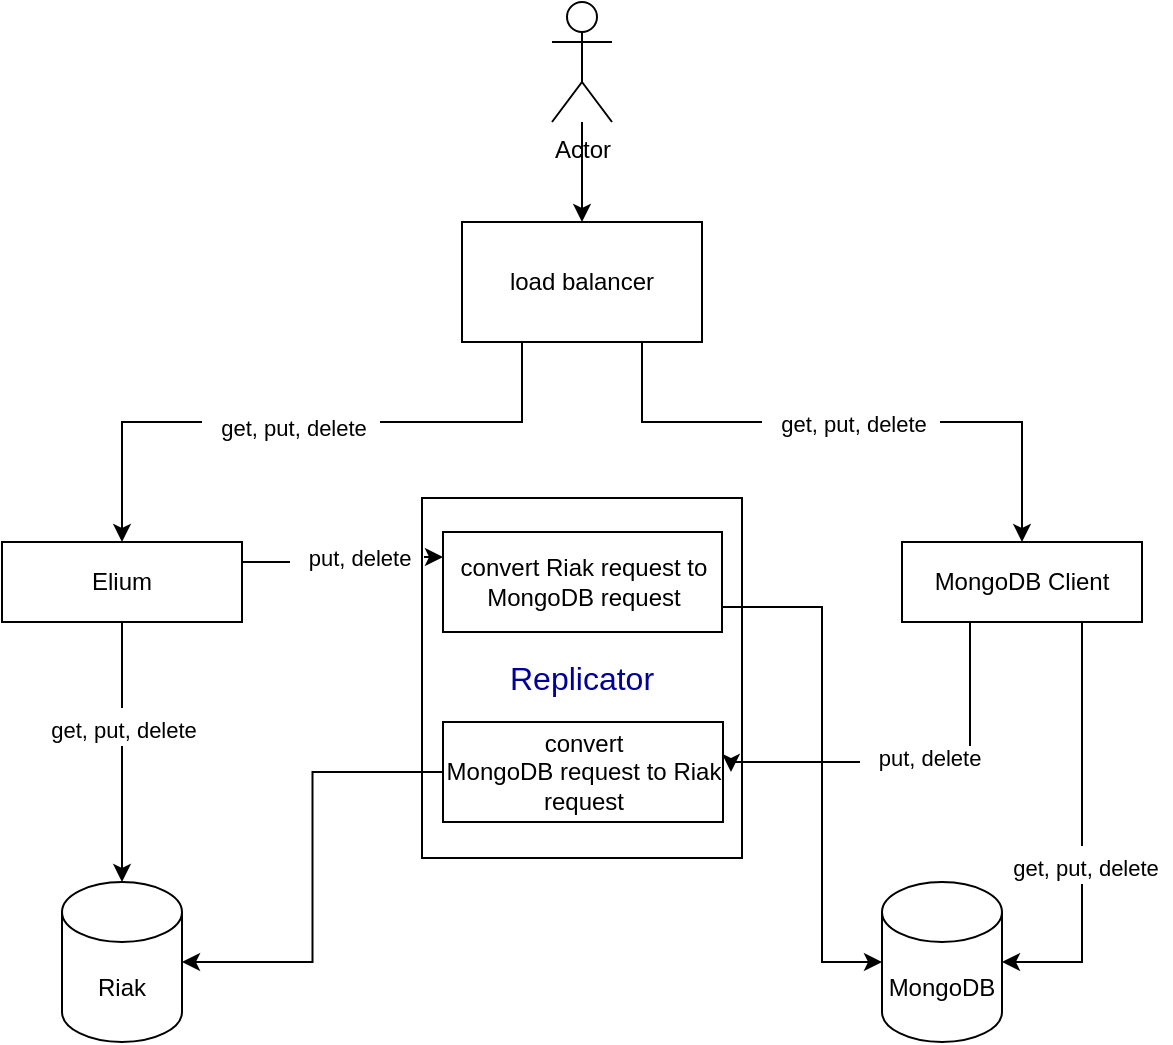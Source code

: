 <mxfile version="20.0.4" type="github"><diagram id="xWaPZR9uG1F15G3XlAdR" name="Page-1"><mxGraphModel dx="1188" dy="643" grid="1" gridSize="10" guides="1" tooltips="1" connect="1" arrows="1" fold="1" page="1" pageScale="1" pageWidth="827" pageHeight="1169" math="0" shadow="0"><root><mxCell id="0"/><mxCell id="1" parent="0"/><mxCell id="yzNeznu36c0O-2hiAVyu-9" style="edgeStyle=orthogonalEdgeStyle;rounded=0;orthogonalLoop=1;jettySize=auto;html=1;exitX=0.75;exitY=1;exitDx=0;exitDy=0;entryX=0.5;entryY=0;entryDx=0;entryDy=0;" parent="1" source="yzNeznu36c0O-2hiAVyu-1" target="yzNeznu36c0O-2hiAVyu-3" edge="1"><mxGeometry relative="1" as="geometry"><Array as="points"><mxPoint x="420" y="250"/><mxPoint x="610" y="250"/></Array></mxGeometry></mxCell><mxCell id="yzNeznu36c0O-2hiAVyu-19" value="&amp;nbsp; &amp;nbsp;get, put, delete&amp;nbsp;&amp;nbsp;" style="edgeLabel;html=1;align=center;verticalAlign=middle;resizable=0;points=[];" parent="yzNeznu36c0O-2hiAVyu-9" vertex="1" connectable="0"><mxGeometry x="-0.007" y="-1" relative="1" as="geometry"><mxPoint as="offset"/></mxGeometry></mxCell><mxCell id="yzNeznu36c0O-2hiAVyu-33" style="edgeStyle=orthogonalEdgeStyle;rounded=0;orthogonalLoop=1;jettySize=auto;html=1;exitX=0.25;exitY=1;exitDx=0;exitDy=0;entryX=0.5;entryY=0;entryDx=0;entryDy=0;fontSize=16;fontColor=#000099;" parent="1" source="yzNeznu36c0O-2hiAVyu-1" target="yzNeznu36c0O-2hiAVyu-2" edge="1"><mxGeometry relative="1" as="geometry"><Array as="points"><mxPoint x="360" y="250"/><mxPoint x="160" y="250"/></Array></mxGeometry></mxCell><mxCell id="yzNeznu36c0O-2hiAVyu-34" value="&lt;span style=&quot;color: rgb(0, 0, 0); font-size: 11px;&quot;&gt;&amp;nbsp; &amp;nbsp;get, put, delete&amp;nbsp;&amp;nbsp;&lt;/span&gt;" style="edgeLabel;html=1;align=center;verticalAlign=middle;resizable=0;points=[];fontSize=16;fontColor=#000099;" parent="yzNeznu36c0O-2hiAVyu-33" vertex="1" connectable="0"><mxGeometry x="0.04" y="1" relative="1" as="geometry"><mxPoint as="offset"/></mxGeometry></mxCell><mxCell id="yzNeznu36c0O-2hiAVyu-1" value="load balancer" style="rounded=0;whiteSpace=wrap;html=1;" parent="1" vertex="1"><mxGeometry x="330" y="150" width="120" height="60" as="geometry"/></mxCell><mxCell id="yzNeznu36c0O-2hiAVyu-10" style="edgeStyle=orthogonalEdgeStyle;rounded=0;orthogonalLoop=1;jettySize=auto;html=1;exitX=0.5;exitY=1;exitDx=0;exitDy=0;entryX=0.5;entryY=0;entryDx=0;entryDy=0;entryPerimeter=0;" parent="1" source="yzNeznu36c0O-2hiAVyu-2" target="yzNeznu36c0O-2hiAVyu-4" edge="1"><mxGeometry relative="1" as="geometry"/></mxCell><mxCell id="yzNeznu36c0O-2hiAVyu-35" value="&lt;span style=&quot;color: rgb(0, 0, 0); font-size: 11px;&quot;&gt;&amp;nbsp; &amp;nbsp;get, put, delete&amp;nbsp;&amp;nbsp;&lt;/span&gt;" style="edgeLabel;html=1;align=center;verticalAlign=middle;resizable=0;points=[];fontSize=16;fontColor=#000099;" parent="yzNeznu36c0O-2hiAVyu-10" vertex="1" connectable="0"><mxGeometry x="-0.2" y="-1" relative="1" as="geometry"><mxPoint as="offset"/></mxGeometry></mxCell><mxCell id="yzNeznu36c0O-2hiAVyu-12" style="edgeStyle=orthogonalEdgeStyle;rounded=0;orthogonalLoop=1;jettySize=auto;html=1;exitX=1;exitY=0.25;exitDx=0;exitDy=0;entryX=0;entryY=0.25;entryDx=0;entryDy=0;" parent="1" source="yzNeznu36c0O-2hiAVyu-2" target="yzNeznu36c0O-2hiAVyu-6" edge="1"><mxGeometry relative="1" as="geometry"/></mxCell><mxCell id="yzNeznu36c0O-2hiAVyu-20" value="&amp;nbsp; &amp;nbsp;put, delete&amp;nbsp;&amp;nbsp;" style="edgeLabel;html=1;align=center;verticalAlign=middle;resizable=0;points=[];" parent="yzNeznu36c0O-2hiAVyu-12" vertex="1" connectable="0"><mxGeometry x="0.159" relative="1" as="geometry"><mxPoint as="offset"/></mxGeometry></mxCell><mxCell id="yzNeznu36c0O-2hiAVyu-2" value="Elium" style="rounded=0;whiteSpace=wrap;html=1;" parent="1" vertex="1"><mxGeometry x="100" y="310" width="120" height="40" as="geometry"/></mxCell><mxCell id="yzNeznu36c0O-2hiAVyu-28" style="edgeStyle=orthogonalEdgeStyle;rounded=0;orthogonalLoop=1;jettySize=auto;html=1;exitX=0.25;exitY=1;exitDx=0;exitDy=0;entryX=1;entryY=0.5;entryDx=0;entryDy=0;" parent="1" edge="1"><mxGeometry relative="1" as="geometry"><mxPoint x="584" y="350" as="sourcePoint"/><mxPoint x="464.5" y="425" as="targetPoint"/><Array as="points"><mxPoint x="584" y="420"/><mxPoint x="465" y="420"/></Array></mxGeometry></mxCell><mxCell id="yzNeznu36c0O-2hiAVyu-29" value="&amp;nbsp; &amp;nbsp;put, delete&amp;nbsp;&amp;nbsp;" style="edgeLabel;html=1;align=center;verticalAlign=middle;resizable=0;points=[];" parent="yzNeznu36c0O-2hiAVyu-28" vertex="1" connectable="0"><mxGeometry x="-0.052" y="-2" relative="1" as="geometry"><mxPoint as="offset"/></mxGeometry></mxCell><mxCell id="yzNeznu36c0O-2hiAVyu-38" style="edgeStyle=orthogonalEdgeStyle;rounded=0;orthogonalLoop=1;jettySize=auto;html=1;exitX=0.75;exitY=1;exitDx=0;exitDy=0;entryX=1;entryY=0.5;entryDx=0;entryDy=0;entryPerimeter=0;fontSize=16;fontColor=#000099;" parent="1" source="yzNeznu36c0O-2hiAVyu-3" target="yzNeznu36c0O-2hiAVyu-5" edge="1"><mxGeometry relative="1" as="geometry"/></mxCell><mxCell id="yzNeznu36c0O-2hiAVyu-39" value="&lt;span style=&quot;color: rgb(0, 0, 0); font-size: 11px;&quot;&gt;&amp;nbsp; &amp;nbsp;get, put, delete&amp;nbsp;&amp;nbsp;&lt;/span&gt;" style="edgeLabel;html=1;align=center;verticalAlign=middle;resizable=0;points=[];fontSize=16;fontColor=#000099;" parent="yzNeznu36c0O-2hiAVyu-38" vertex="1" connectable="0"><mxGeometry x="0.152" relative="1" as="geometry"><mxPoint as="offset"/></mxGeometry></mxCell><mxCell id="yzNeznu36c0O-2hiAVyu-3" value="MongoDB Client" style="rounded=0;whiteSpace=wrap;html=1;" parent="1" vertex="1"><mxGeometry x="550" y="310" width="120" height="40" as="geometry"/></mxCell><mxCell id="yzNeznu36c0O-2hiAVyu-4" value="Riak" style="shape=cylinder3;whiteSpace=wrap;html=1;boundedLbl=1;backgroundOutline=1;size=15;" parent="1" vertex="1"><mxGeometry x="130" y="480" width="60" height="80" as="geometry"/></mxCell><mxCell id="yzNeznu36c0O-2hiAVyu-5" value="MongoDB" style="shape=cylinder3;whiteSpace=wrap;html=1;boundedLbl=1;backgroundOutline=1;size=15;" parent="1" vertex="1"><mxGeometry x="540" y="480" width="60" height="80" as="geometry"/></mxCell><mxCell id="yzNeznu36c0O-2hiAVyu-27" style="edgeStyle=orthogonalEdgeStyle;rounded=0;orthogonalLoop=1;jettySize=auto;html=1;exitX=1;exitY=0.75;exitDx=0;exitDy=0;entryX=0;entryY=0.5;entryDx=0;entryDy=0;entryPerimeter=0;" parent="1" source="yzNeznu36c0O-2hiAVyu-6" target="yzNeznu36c0O-2hiAVyu-5" edge="1"><mxGeometry relative="1" as="geometry"><Array as="points"><mxPoint x="510" y="343"/><mxPoint x="510" y="520"/></Array></mxGeometry></mxCell><mxCell id="yzNeznu36c0O-2hiAVyu-6" value="convert Riak request to MongoDB request" style="rounded=0;whiteSpace=wrap;html=1;" parent="1" vertex="1"><mxGeometry x="320.5" y="305" width="139.5" height="50" as="geometry"/></mxCell><mxCell id="yzNeznu36c0O-2hiAVyu-17" value="" style="edgeStyle=orthogonalEdgeStyle;rounded=0;orthogonalLoop=1;jettySize=auto;html=1;" parent="1" source="yzNeznu36c0O-2hiAVyu-16" target="yzNeznu36c0O-2hiAVyu-1" edge="1"><mxGeometry relative="1" as="geometry"/></mxCell><mxCell id="yzNeznu36c0O-2hiAVyu-16" value="Actor" style="shape=umlActor;verticalLabelPosition=bottom;verticalAlign=top;html=1;outlineConnect=0;" parent="1" vertex="1"><mxGeometry x="375" y="40" width="30" height="60" as="geometry"/></mxCell><mxCell id="yzNeznu36c0O-2hiAVyu-26" style="edgeStyle=orthogonalEdgeStyle;rounded=0;orthogonalLoop=1;jettySize=auto;html=1;exitX=0;exitY=0.5;exitDx=0;exitDy=0;entryX=1;entryY=0.5;entryDx=0;entryDy=0;entryPerimeter=0;" parent="1" source="yzNeznu36c0O-2hiAVyu-22" target="yzNeznu36c0O-2hiAVyu-4" edge="1"><mxGeometry relative="1" as="geometry"/></mxCell><mxCell id="yzNeznu36c0O-2hiAVyu-22" value="convert MongoDB&amp;nbsp;request to Riak request" style="rounded=0;whiteSpace=wrap;html=1;" parent="1" vertex="1"><mxGeometry x="320.5" y="400" width="140" height="50" as="geometry"/></mxCell><mxCell id="yzNeznu36c0O-2hiAVyu-32" value="&lt;font color=&quot;#000099&quot; style=&quot;font-size: 16px;&quot;&gt;Replicator&lt;/font&gt;" style="rounded=0;whiteSpace=wrap;html=1;fillColor=none;" parent="1" vertex="1"><mxGeometry x="310" y="288" width="160" height="180" as="geometry"/></mxCell></root></mxGraphModel></diagram></mxfile>